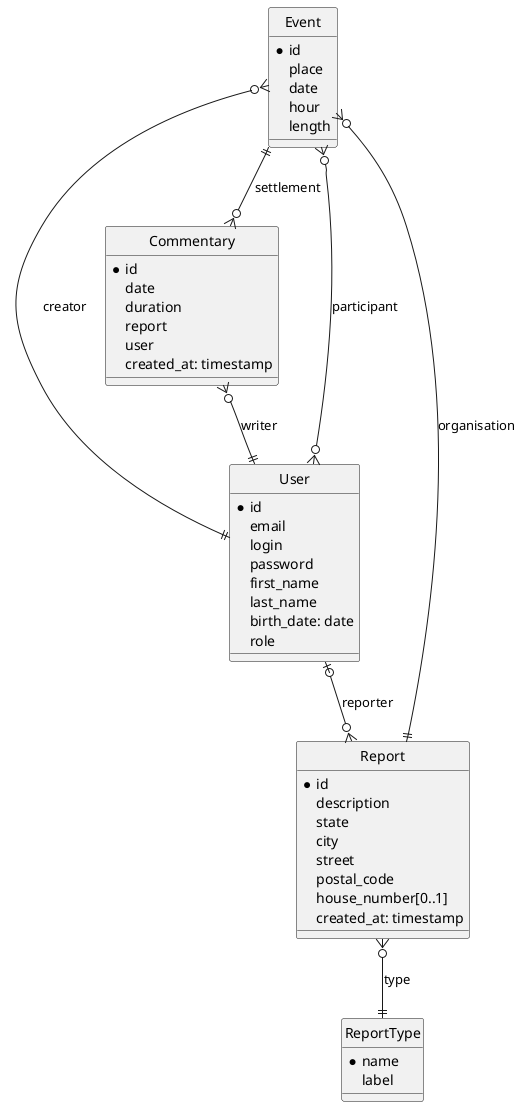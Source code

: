 @startuml
hide circle

entity User{
    * id
    email
    login
    password
    first_name
    last_name
    birth_date: date
    role
}

entity Report {
    * id
    description
    state
    city
    street
    postal_code
    house_number[0..1]
    created_at: timestamp
}

entity Event {
    * id
    place
    date
    hour
    length
}

entity Commentary {
    * id
    date
    duration
    report
    user
    created_at: timestamp
}

entity ReportType {
    * name
    label
}

User |o--o{ Report : reporter
Report ||--o{ Event : organisation
Commentary }o--|| User : writer
Event ||--o{ Commentary : settlement
User }o--o{ Event : participant
User ||-up-o{ Event : creator
Report }o--|| ReportType : type

@enduml

